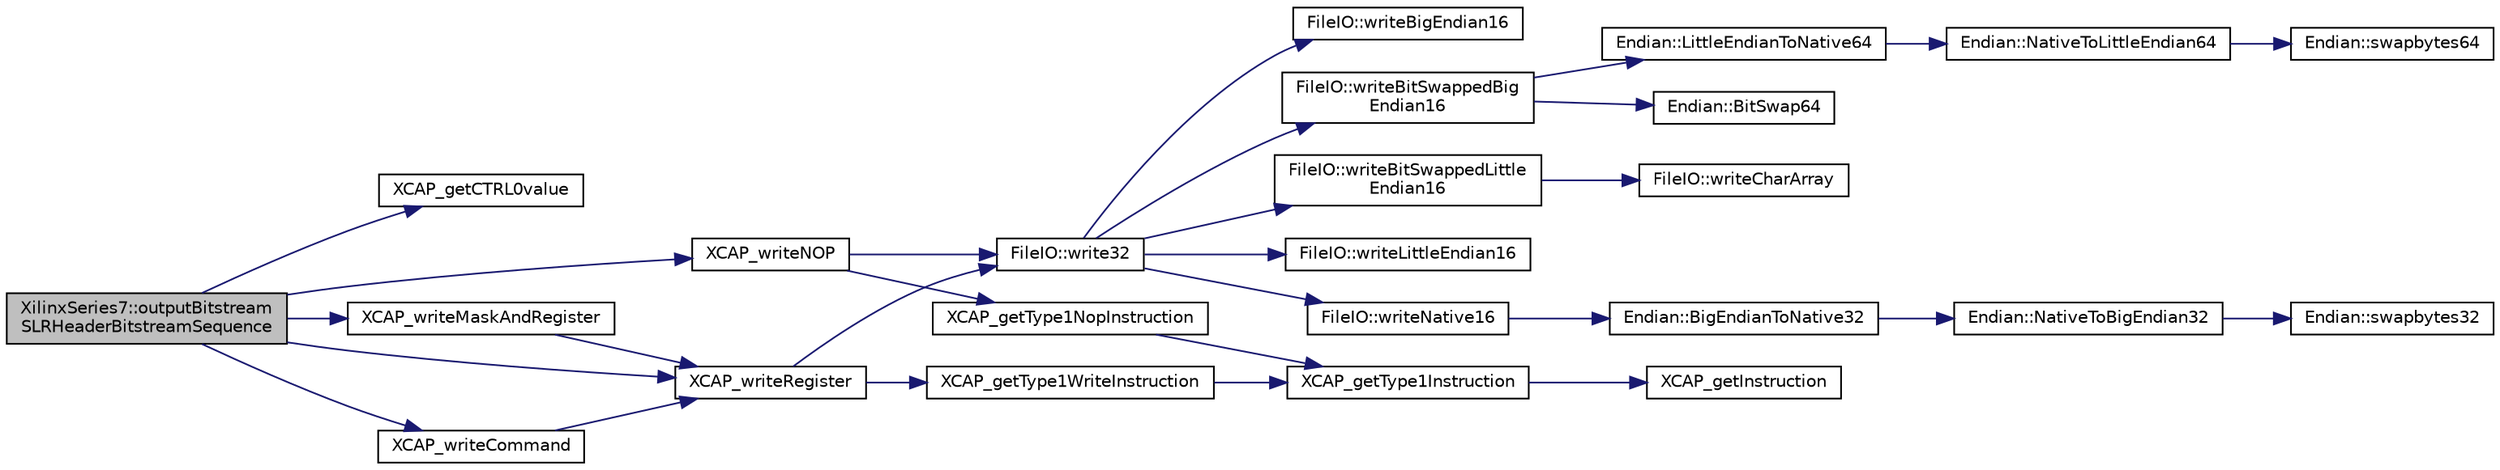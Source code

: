 digraph "XilinxSeries7::outputBitstreamSLRHeaderBitstreamSequence"
{
 // INTERACTIVE_SVG=YES
 // LATEX_PDF_SIZE
  edge [fontname="Helvetica",fontsize="10",labelfontname="Helvetica",labelfontsize="10"];
  node [fontname="Helvetica",fontsize="10",shape=record];
  rankdir="LR";
  Node1 [label="XilinxSeries7::outputBitstream\lSLRHeaderBitstreamSequence",height=0.2,width=0.4,color="black", fillcolor="grey75", style="filled", fontcolor="black",tooltip=" "];
  Node1 -> Node2 [color="midnightblue",fontsize="10",style="solid",fontname="Helvetica"];
  Node2 [label="XCAP_getCTRL0value",height=0.2,width=0.4,color="black", fillcolor="white", style="filled",URL="$inlineCAP_8h.html#ae8092a69273b62fab12d35355aca3940",tooltip="Generate CTRL0 register write value."];
  Node1 -> Node3 [color="midnightblue",fontsize="10",style="solid",fontname="Helvetica"];
  Node3 [label="XCAP_writeCommand",height=0.2,width=0.4,color="black", fillcolor="white", style="filled",URL="$inlineCAP_8h.html#a523184af01d1123a582731ec80edb78b",tooltip="Generate the encoding for writing a CAP command and write it to file std::ofstream."];
  Node3 -> Node4 [color="midnightblue",fontsize="10",style="solid",fontname="Helvetica"];
  Node4 [label="XCAP_writeRegister",height=0.2,width=0.4,color="black", fillcolor="white", style="filled",URL="$inlineCAP_8h.html#a24c8331140999d0419c1a11ab3250d96",tooltip="Generate the encoding for writing a CAP register and write it to file std::ofstream."];
  Node4 -> Node5 [color="midnightblue",fontsize="10",style="solid",fontname="Helvetica"];
  Node5 [label="FileIO::write32",height=0.2,width=0.4,color="black", fillcolor="white", style="filled",URL="$namespaceFileIO.html#afa294bfd5dd5b103f150467ec14e64a9",tooltip=" "];
  Node5 -> Node6 [color="midnightblue",fontsize="10",style="solid",fontname="Helvetica"];
  Node6 [label="FileIO::writeBigEndian16",height=0.2,width=0.4,color="black", fillcolor="white", style="filled",URL="$namespaceFileIO.html#a2fa916aaa03f99c0a68d8a56093fea2f",tooltip=" "];
  Node5 -> Node7 [color="midnightblue",fontsize="10",style="solid",fontname="Helvetica"];
  Node7 [label="FileIO::writeBitSwappedBig\lEndian16",height=0.2,width=0.4,color="black", fillcolor="white", style="filled",URL="$namespaceFileIO.html#a2d67fb6a81fe99e987ddcfac643358e3",tooltip=" "];
  Node7 -> Node8 [color="midnightblue",fontsize="10",style="solid",fontname="Helvetica"];
  Node8 [label="Endian::BitSwap64",height=0.2,width=0.4,color="black", fillcolor="white", style="filled",URL="$namespaceEndian.html#a57e481bbc161c01a68eadc25ae9e24c9",tooltip=" "];
  Node7 -> Node9 [color="midnightblue",fontsize="10",style="solid",fontname="Helvetica"];
  Node9 [label="Endian::LittleEndianToNative64",height=0.2,width=0.4,color="black", fillcolor="white", style="filled",URL="$namespaceEndian.html#a9d9ee5db25197f4c16b6abd1ca0da228",tooltip=" "];
  Node9 -> Node10 [color="midnightblue",fontsize="10",style="solid",fontname="Helvetica"];
  Node10 [label="Endian::NativeToLittleEndian64",height=0.2,width=0.4,color="black", fillcolor="white", style="filled",URL="$namespaceEndian.html#a70ebba7cd4f75a6825704e1b55c1db59",tooltip=" "];
  Node10 -> Node11 [color="midnightblue",fontsize="10",style="solid",fontname="Helvetica"];
  Node11 [label="Endian::swapbytes64",height=0.2,width=0.4,color="black", fillcolor="white", style="filled",URL="$namespaceEndian.html#ac57bf63196271e3e09c5029a4ea972e3",tooltip=" "];
  Node5 -> Node12 [color="midnightblue",fontsize="10",style="solid",fontname="Helvetica"];
  Node12 [label="FileIO::writeBitSwappedLittle\lEndian16",height=0.2,width=0.4,color="black", fillcolor="white", style="filled",URL="$namespaceFileIO.html#ad3152bc558b95cb7f9c30ffac1226fc4",tooltip=" "];
  Node12 -> Node13 [color="midnightblue",fontsize="10",style="solid",fontname="Helvetica"];
  Node13 [label="FileIO::writeCharArray",height=0.2,width=0.4,color="black", fillcolor="white", style="filled",URL="$namespaceFileIO.html#a01fffd9a82e1a731e17219528951c020",tooltip=" "];
  Node5 -> Node14 [color="midnightblue",fontsize="10",style="solid",fontname="Helvetica"];
  Node14 [label="FileIO::writeLittleEndian16",height=0.2,width=0.4,color="black", fillcolor="white", style="filled",URL="$namespaceFileIO.html#ab7165d35b2f1c49760ed6fa94e0d2d92",tooltip=" "];
  Node5 -> Node15 [color="midnightblue",fontsize="10",style="solid",fontname="Helvetica"];
  Node15 [label="FileIO::writeNative16",height=0.2,width=0.4,color="black", fillcolor="white", style="filled",URL="$namespaceFileIO.html#aacd2c7076c547bf4a699dbe5c32c0344",tooltip=" "];
  Node15 -> Node16 [color="midnightblue",fontsize="10",style="solid",fontname="Helvetica"];
  Node16 [label="Endian::BigEndianToNative32",height=0.2,width=0.4,color="black", fillcolor="white", style="filled",URL="$namespaceEndian.html#a6a54530860ad8ec19facaaa26ae9a6ae",tooltip=" "];
  Node16 -> Node17 [color="midnightblue",fontsize="10",style="solid",fontname="Helvetica"];
  Node17 [label="Endian::NativeToBigEndian32",height=0.2,width=0.4,color="black", fillcolor="white", style="filled",URL="$namespaceEndian.html#a7cd80b2cb2ed674196a68549c8489f88",tooltip=" "];
  Node17 -> Node18 [color="midnightblue",fontsize="10",style="solid",fontname="Helvetica"];
  Node18 [label="Endian::swapbytes32",height=0.2,width=0.4,color="black", fillcolor="white", style="filled",URL="$namespaceEndian.html#a7c0178c39449483c29a1a305d0a73606",tooltip=" "];
  Node4 -> Node19 [color="midnightblue",fontsize="10",style="solid",fontname="Helvetica"];
  Node19 [label="XCAP_getType1WriteInstruction",height=0.2,width=0.4,color="black", fillcolor="white", style="filled",URL="$inlineCAP_8h.html#a5cdd7f1c600ae94adc59f9ea624043c3",tooltip="Generate and return the encoding for a type 1 Write instruction."];
  Node19 -> Node20 [color="midnightblue",fontsize="10",style="solid",fontname="Helvetica"];
  Node20 [label="XCAP_getType1Instruction",height=0.2,width=0.4,color="black", fillcolor="white", style="filled",URL="$inlineCAP_8h.html#aade38843ee9dfed5d286172b6b37b638",tooltip="Generate and return the encoding for a type 1 instruction."];
  Node20 -> Node21 [color="midnightblue",fontsize="10",style="solid",fontname="Helvetica"];
  Node21 [label="XCAP_getInstruction",height=0.2,width=0.4,color="black", fillcolor="white", style="filled",URL="$inlineCAP_8h.html#af67277d07acf4e5907420ff2bc75ecd1",tooltip="Generate and return the encoding for an instruction."];
  Node1 -> Node22 [color="midnightblue",fontsize="10",style="solid",fontname="Helvetica"];
  Node22 [label="XCAP_writeMaskAndRegister",height=0.2,width=0.4,color="black", fillcolor="white", style="filled",URL="$inlineCAP_8h.html#a82026709921b8d2c04dc152f3d6e43ce",tooltip="Generate the encoding for writing a CAP register with a mask and write it to file std::ofstream."];
  Node22 -> Node4 [color="midnightblue",fontsize="10",style="solid",fontname="Helvetica"];
  Node1 -> Node23 [color="midnightblue",fontsize="10",style="solid",fontname="Helvetica"];
  Node23 [label="XCAP_writeNOP",height=0.2,width=0.4,color="black", fillcolor="white", style="filled",URL="$inlineCAP_8h.html#ae2bc9aff89db85a902d83e720fb6aea4",tooltip="Generate the encoding for NOP instructions and write them to file std::ofstream."];
  Node23 -> Node5 [color="midnightblue",fontsize="10",style="solid",fontname="Helvetica"];
  Node23 -> Node24 [color="midnightblue",fontsize="10",style="solid",fontname="Helvetica"];
  Node24 [label="XCAP_getType1NopInstruction",height=0.2,width=0.4,color="black", fillcolor="white", style="filled",URL="$inlineCAP_8h.html#a5bfb2a4fd7d8f935b40ca366b76e06ab",tooltip="Generate and return the encoding for a type 1 NOP instruction."];
  Node24 -> Node20 [color="midnightblue",fontsize="10",style="solid",fontname="Helvetica"];
  Node1 -> Node4 [color="midnightblue",fontsize="10",style="solid",fontname="Helvetica"];
}

